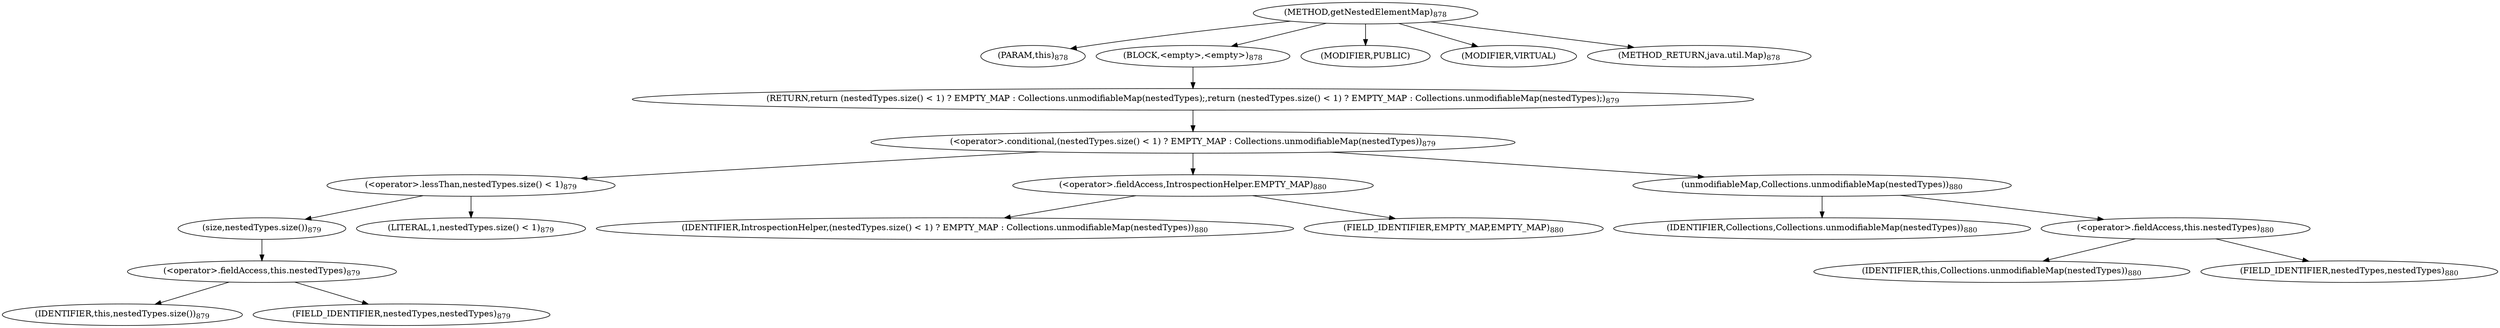 digraph "getNestedElementMap" {  
"1943" [label = <(METHOD,getNestedElementMap)<SUB>878</SUB>> ]
"1944" [label = <(PARAM,this)<SUB>878</SUB>> ]
"1945" [label = <(BLOCK,&lt;empty&gt;,&lt;empty&gt;)<SUB>878</SUB>> ]
"1946" [label = <(RETURN,return (nestedTypes.size() &lt; 1) ? EMPTY_MAP : Collections.unmodifiableMap(nestedTypes);,return (nestedTypes.size() &lt; 1) ? EMPTY_MAP : Collections.unmodifiableMap(nestedTypes);)<SUB>879</SUB>> ]
"1947" [label = <(&lt;operator&gt;.conditional,(nestedTypes.size() &lt; 1) ? EMPTY_MAP : Collections.unmodifiableMap(nestedTypes))<SUB>879</SUB>> ]
"1948" [label = <(&lt;operator&gt;.lessThan,nestedTypes.size() &lt; 1)<SUB>879</SUB>> ]
"1949" [label = <(size,nestedTypes.size())<SUB>879</SUB>> ]
"1950" [label = <(&lt;operator&gt;.fieldAccess,this.nestedTypes)<SUB>879</SUB>> ]
"1951" [label = <(IDENTIFIER,this,nestedTypes.size())<SUB>879</SUB>> ]
"1952" [label = <(FIELD_IDENTIFIER,nestedTypes,nestedTypes)<SUB>879</SUB>> ]
"1953" [label = <(LITERAL,1,nestedTypes.size() &lt; 1)<SUB>879</SUB>> ]
"1954" [label = <(&lt;operator&gt;.fieldAccess,IntrospectionHelper.EMPTY_MAP)<SUB>880</SUB>> ]
"1955" [label = <(IDENTIFIER,IntrospectionHelper,(nestedTypes.size() &lt; 1) ? EMPTY_MAP : Collections.unmodifiableMap(nestedTypes))<SUB>880</SUB>> ]
"1956" [label = <(FIELD_IDENTIFIER,EMPTY_MAP,EMPTY_MAP)<SUB>880</SUB>> ]
"1957" [label = <(unmodifiableMap,Collections.unmodifiableMap(nestedTypes))<SUB>880</SUB>> ]
"1958" [label = <(IDENTIFIER,Collections,Collections.unmodifiableMap(nestedTypes))<SUB>880</SUB>> ]
"1959" [label = <(&lt;operator&gt;.fieldAccess,this.nestedTypes)<SUB>880</SUB>> ]
"1960" [label = <(IDENTIFIER,this,Collections.unmodifiableMap(nestedTypes))<SUB>880</SUB>> ]
"1961" [label = <(FIELD_IDENTIFIER,nestedTypes,nestedTypes)<SUB>880</SUB>> ]
"1962" [label = <(MODIFIER,PUBLIC)> ]
"1963" [label = <(MODIFIER,VIRTUAL)> ]
"1964" [label = <(METHOD_RETURN,java.util.Map)<SUB>878</SUB>> ]
  "1943" -> "1944" 
  "1943" -> "1945" 
  "1943" -> "1962" 
  "1943" -> "1963" 
  "1943" -> "1964" 
  "1945" -> "1946" 
  "1946" -> "1947" 
  "1947" -> "1948" 
  "1947" -> "1954" 
  "1947" -> "1957" 
  "1948" -> "1949" 
  "1948" -> "1953" 
  "1949" -> "1950" 
  "1950" -> "1951" 
  "1950" -> "1952" 
  "1954" -> "1955" 
  "1954" -> "1956" 
  "1957" -> "1958" 
  "1957" -> "1959" 
  "1959" -> "1960" 
  "1959" -> "1961" 
}
